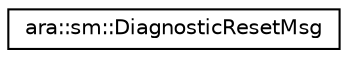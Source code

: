digraph "Graphical Class Hierarchy"
{
 // LATEX_PDF_SIZE
  edge [fontname="Helvetica",fontsize="10",labelfontname="Helvetica",labelfontsize="10"];
  node [fontname="Helvetica",fontsize="10",shape=record];
  rankdir="LR";
  Node0 [label="ara::sm::DiagnosticResetMsg",height=0.2,width=0.4,color="black", fillcolor="white", style="filled",URL="$structara_1_1sm_1_1DiagnosticResetMsg.html",tooltip="Fills [SWS_SM_91013]."];
}
